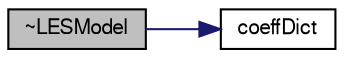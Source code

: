 digraph "~LESModel"
{
  bgcolor="transparent";
  edge [fontname="FreeSans",fontsize="10",labelfontname="FreeSans",labelfontsize="10"];
  node [fontname="FreeSans",fontsize="10",shape=record];
  rankdir="LR";
  Node313 [label="~LESModel",height=0.2,width=0.4,color="black", fillcolor="grey75", style="filled", fontcolor="black"];
  Node313 -> Node314 [color="midnightblue",fontsize="10",style="solid",fontname="FreeSans"];
  Node314 [label="coeffDict",height=0.2,width=0.4,color="black",URL="$a30634.html#a200eb13d75fb73a9827b5f5c754e027f",tooltip="Const access to the coefficients dictionary,. "];
}
